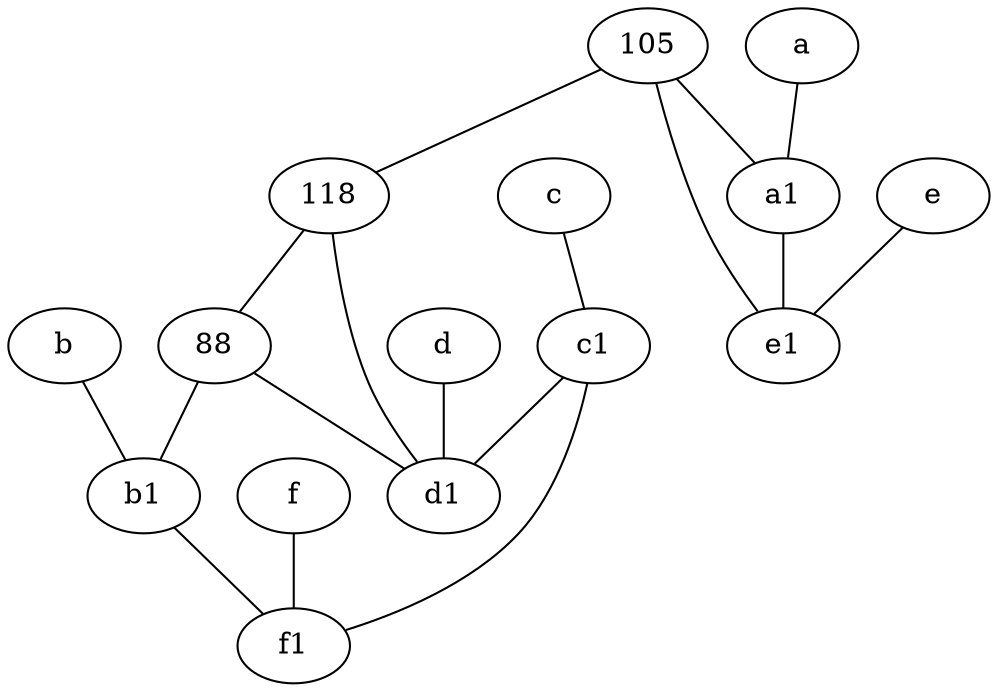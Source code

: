 graph {
	node [labelfontsize=50]
	d1 [labelfontsize=50 pos="3,5!"]
	e1 [labelfontsize=50 pos="7,7!"]
	a [labelfontsize=50 pos="8,2!"]
	118 [labelfontsize=50]
	b1 [labelfontsize=50 pos="9,4!"]
	e [labelfontsize=50 pos="7,9!"]
	f1 [labelfontsize=50 pos="3,8!"]
	105 [labelfontsize=50]
	a1 [labelfontsize=50 pos="8,3!"]
	88 [labelfontsize=50]
	c1 [labelfontsize=50 pos="4.5,3!"]
	b [labelfontsize=50 pos="10,4!"]
	d [labelfontsize=50 pos="2,5!"]
	f [labelfontsize=50 pos="3,9!"]
	c [labelfontsize=50 pos="4.5,2!"]
	a -- a1
	f -- f1
	c1 -- f1
	105 -- e1
	a1 -- e1
	118 -- d1
	118 -- 88
	c1 -- d1
	c -- c1
	d -- d1
	88 -- d1
	b1 -- f1
	b -- b1
	88 -- b1
	105 -- 118
	105 -- a1
	e -- e1
}
